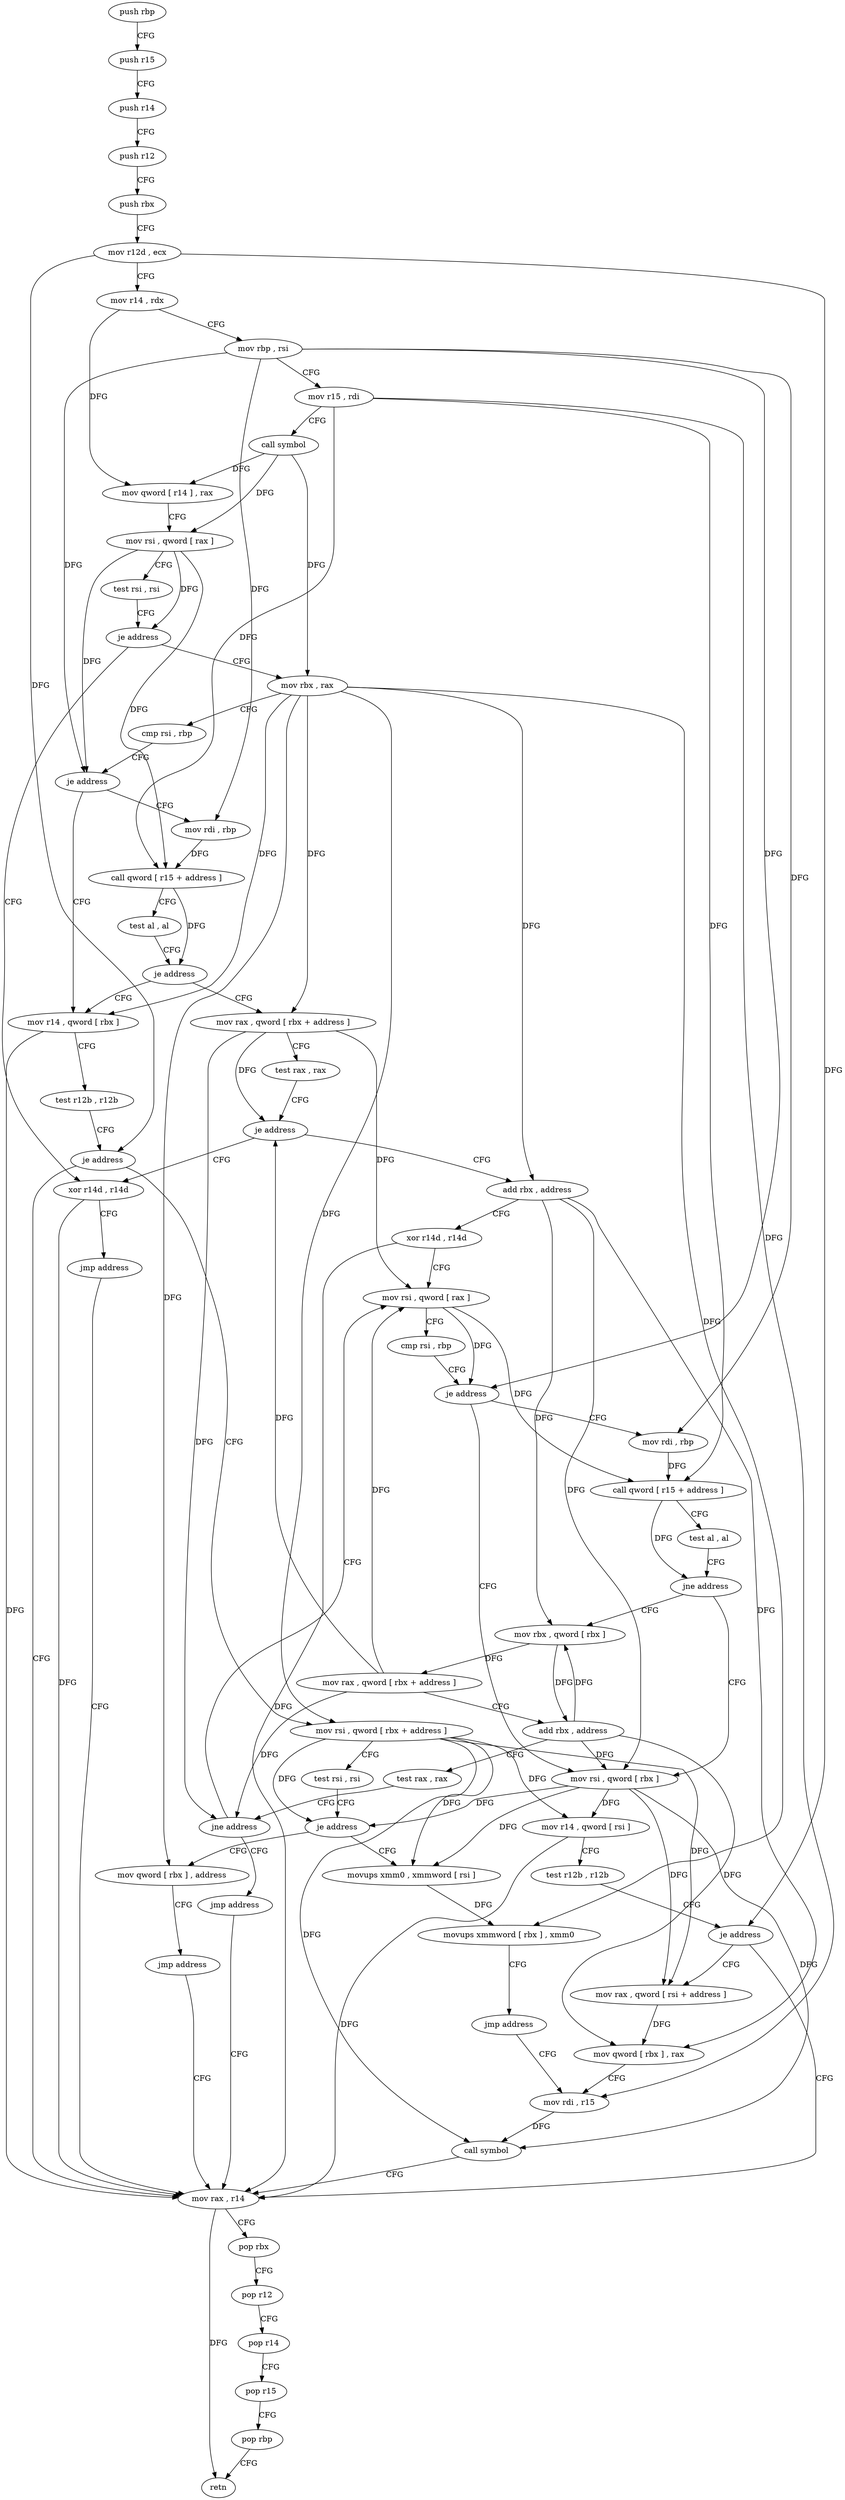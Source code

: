 digraph "func" {
"4222496" [label = "push rbp" ]
"4222497" [label = "push r15" ]
"4222499" [label = "push r14" ]
"4222501" [label = "push r12" ]
"4222503" [label = "push rbx" ]
"4222504" [label = "mov r12d , ecx" ]
"4222507" [label = "mov r14 , rdx" ]
"4222510" [label = "mov rbp , rsi" ]
"4222513" [label = "mov r15 , rdi" ]
"4222516" [label = "call symbol" ]
"4222521" [label = "mov qword [ r14 ] , rax" ]
"4222524" [label = "mov rsi , qword [ rax ]" ]
"4222527" [label = "test rsi , rsi" ]
"4222530" [label = "je address" ]
"4222629" [label = "xor r14d , r14d" ]
"4222532" [label = "mov rbx , rax" ]
"4222632" [label = "jmp address" ]
"4222669" [label = "mov rax , r14" ]
"4222535" [label = "cmp rsi , rbp" ]
"4222538" [label = "je address" ]
"4222551" [label = "mov r14 , qword [ rbx ]" ]
"4222540" [label = "mov rdi , rbp" ]
"4222672" [label = "pop rbx" ]
"4222673" [label = "pop r12" ]
"4222675" [label = "pop r14" ]
"4222677" [label = "pop r15" ]
"4222679" [label = "pop rbp" ]
"4222680" [label = "retn" ]
"4222554" [label = "test r12b , r12b" ]
"4222557" [label = "je address" ]
"4222559" [label = "mov rsi , qword [ rbx + address ]" ]
"4222543" [label = "call qword [ r15 + address ]" ]
"4222547" [label = "test al , al" ]
"4222549" [label = "je address" ]
"4222576" [label = "mov rax , qword [ rbx + address ]" ]
"4222563" [label = "test rsi , rsi" ]
"4222566" [label = "je address" ]
"4222634" [label = "mov qword [ rbx ] , address" ]
"4222568" [label = "movups xmm0 , xmmword [ rsi ]" ]
"4222580" [label = "test rax , rax" ]
"4222583" [label = "je address" ]
"4222585" [label = "add rbx , address" ]
"4222641" [label = "jmp address" ]
"4222571" [label = "movups xmmword [ rbx ] , xmm0" ]
"4222574" [label = "jmp address" ]
"4222661" [label = "mov rdi , r15" ]
"4222589" [label = "xor r14d , r14d" ]
"4222592" [label = "mov rsi , qword [ rax ]" ]
"4222664" [label = "call symbol" ]
"4222643" [label = "mov rsi , qword [ rbx ]" ]
"4222646" [label = "mov r14 , qword [ rsi ]" ]
"4222649" [label = "test r12b , r12b" ]
"4222652" [label = "je address" ]
"4222654" [label = "mov rax , qword [ rsi + address ]" ]
"4222600" [label = "mov rdi , rbp" ]
"4222603" [label = "call qword [ r15 + address ]" ]
"4222607" [label = "test al , al" ]
"4222609" [label = "jne address" ]
"4222611" [label = "mov rbx , qword [ rbx ]" ]
"4222658" [label = "mov qword [ rbx ] , rax" ]
"4222614" [label = "mov rax , qword [ rbx + address ]" ]
"4222618" [label = "add rbx , address" ]
"4222622" [label = "test rax , rax" ]
"4222625" [label = "jne address" ]
"4222627" [label = "jmp address" ]
"4222595" [label = "cmp rsi , rbp" ]
"4222598" [label = "je address" ]
"4222496" -> "4222497" [ label = "CFG" ]
"4222497" -> "4222499" [ label = "CFG" ]
"4222499" -> "4222501" [ label = "CFG" ]
"4222501" -> "4222503" [ label = "CFG" ]
"4222503" -> "4222504" [ label = "CFG" ]
"4222504" -> "4222507" [ label = "CFG" ]
"4222504" -> "4222557" [ label = "DFG" ]
"4222504" -> "4222652" [ label = "DFG" ]
"4222507" -> "4222510" [ label = "CFG" ]
"4222507" -> "4222521" [ label = "DFG" ]
"4222510" -> "4222513" [ label = "CFG" ]
"4222510" -> "4222538" [ label = "DFG" ]
"4222510" -> "4222540" [ label = "DFG" ]
"4222510" -> "4222598" [ label = "DFG" ]
"4222510" -> "4222600" [ label = "DFG" ]
"4222513" -> "4222516" [ label = "CFG" ]
"4222513" -> "4222543" [ label = "DFG" ]
"4222513" -> "4222661" [ label = "DFG" ]
"4222513" -> "4222603" [ label = "DFG" ]
"4222516" -> "4222521" [ label = "DFG" ]
"4222516" -> "4222524" [ label = "DFG" ]
"4222516" -> "4222532" [ label = "DFG" ]
"4222521" -> "4222524" [ label = "CFG" ]
"4222524" -> "4222527" [ label = "CFG" ]
"4222524" -> "4222530" [ label = "DFG" ]
"4222524" -> "4222538" [ label = "DFG" ]
"4222524" -> "4222543" [ label = "DFG" ]
"4222527" -> "4222530" [ label = "CFG" ]
"4222530" -> "4222629" [ label = "CFG" ]
"4222530" -> "4222532" [ label = "CFG" ]
"4222629" -> "4222632" [ label = "CFG" ]
"4222629" -> "4222669" [ label = "DFG" ]
"4222532" -> "4222535" [ label = "CFG" ]
"4222532" -> "4222551" [ label = "DFG" ]
"4222532" -> "4222559" [ label = "DFG" ]
"4222532" -> "4222576" [ label = "DFG" ]
"4222532" -> "4222634" [ label = "DFG" ]
"4222532" -> "4222571" [ label = "DFG" ]
"4222532" -> "4222585" [ label = "DFG" ]
"4222632" -> "4222669" [ label = "CFG" ]
"4222669" -> "4222672" [ label = "CFG" ]
"4222669" -> "4222680" [ label = "DFG" ]
"4222535" -> "4222538" [ label = "CFG" ]
"4222538" -> "4222551" [ label = "CFG" ]
"4222538" -> "4222540" [ label = "CFG" ]
"4222551" -> "4222554" [ label = "CFG" ]
"4222551" -> "4222669" [ label = "DFG" ]
"4222540" -> "4222543" [ label = "DFG" ]
"4222672" -> "4222673" [ label = "CFG" ]
"4222673" -> "4222675" [ label = "CFG" ]
"4222675" -> "4222677" [ label = "CFG" ]
"4222677" -> "4222679" [ label = "CFG" ]
"4222679" -> "4222680" [ label = "CFG" ]
"4222554" -> "4222557" [ label = "CFG" ]
"4222557" -> "4222669" [ label = "CFG" ]
"4222557" -> "4222559" [ label = "CFG" ]
"4222559" -> "4222563" [ label = "CFG" ]
"4222559" -> "4222566" [ label = "DFG" ]
"4222559" -> "4222568" [ label = "DFG" ]
"4222559" -> "4222664" [ label = "DFG" ]
"4222559" -> "4222646" [ label = "DFG" ]
"4222559" -> "4222654" [ label = "DFG" ]
"4222543" -> "4222547" [ label = "CFG" ]
"4222543" -> "4222549" [ label = "DFG" ]
"4222547" -> "4222549" [ label = "CFG" ]
"4222549" -> "4222576" [ label = "CFG" ]
"4222549" -> "4222551" [ label = "CFG" ]
"4222576" -> "4222580" [ label = "CFG" ]
"4222576" -> "4222583" [ label = "DFG" ]
"4222576" -> "4222592" [ label = "DFG" ]
"4222576" -> "4222625" [ label = "DFG" ]
"4222563" -> "4222566" [ label = "CFG" ]
"4222566" -> "4222634" [ label = "CFG" ]
"4222566" -> "4222568" [ label = "CFG" ]
"4222634" -> "4222641" [ label = "CFG" ]
"4222568" -> "4222571" [ label = "DFG" ]
"4222580" -> "4222583" [ label = "CFG" ]
"4222583" -> "4222629" [ label = "CFG" ]
"4222583" -> "4222585" [ label = "CFG" ]
"4222585" -> "4222589" [ label = "CFG" ]
"4222585" -> "4222643" [ label = "DFG" ]
"4222585" -> "4222658" [ label = "DFG" ]
"4222585" -> "4222611" [ label = "DFG" ]
"4222641" -> "4222669" [ label = "CFG" ]
"4222571" -> "4222574" [ label = "CFG" ]
"4222574" -> "4222661" [ label = "CFG" ]
"4222661" -> "4222664" [ label = "DFG" ]
"4222589" -> "4222592" [ label = "CFG" ]
"4222589" -> "4222669" [ label = "DFG" ]
"4222592" -> "4222595" [ label = "CFG" ]
"4222592" -> "4222598" [ label = "DFG" ]
"4222592" -> "4222603" [ label = "DFG" ]
"4222664" -> "4222669" [ label = "CFG" ]
"4222643" -> "4222646" [ label = "DFG" ]
"4222643" -> "4222566" [ label = "DFG" ]
"4222643" -> "4222568" [ label = "DFG" ]
"4222643" -> "4222664" [ label = "DFG" ]
"4222643" -> "4222654" [ label = "DFG" ]
"4222646" -> "4222649" [ label = "CFG" ]
"4222646" -> "4222669" [ label = "DFG" ]
"4222649" -> "4222652" [ label = "CFG" ]
"4222652" -> "4222669" [ label = "CFG" ]
"4222652" -> "4222654" [ label = "CFG" ]
"4222654" -> "4222658" [ label = "DFG" ]
"4222600" -> "4222603" [ label = "DFG" ]
"4222603" -> "4222607" [ label = "CFG" ]
"4222603" -> "4222609" [ label = "DFG" ]
"4222607" -> "4222609" [ label = "CFG" ]
"4222609" -> "4222643" [ label = "CFG" ]
"4222609" -> "4222611" [ label = "CFG" ]
"4222611" -> "4222614" [ label = "DFG" ]
"4222611" -> "4222618" [ label = "DFG" ]
"4222658" -> "4222661" [ label = "CFG" ]
"4222614" -> "4222618" [ label = "CFG" ]
"4222614" -> "4222583" [ label = "DFG" ]
"4222614" -> "4222592" [ label = "DFG" ]
"4222614" -> "4222625" [ label = "DFG" ]
"4222618" -> "4222622" [ label = "CFG" ]
"4222618" -> "4222643" [ label = "DFG" ]
"4222618" -> "4222611" [ label = "DFG" ]
"4222618" -> "4222658" [ label = "DFG" ]
"4222622" -> "4222625" [ label = "CFG" ]
"4222625" -> "4222592" [ label = "CFG" ]
"4222625" -> "4222627" [ label = "CFG" ]
"4222627" -> "4222669" [ label = "CFG" ]
"4222595" -> "4222598" [ label = "CFG" ]
"4222598" -> "4222643" [ label = "CFG" ]
"4222598" -> "4222600" [ label = "CFG" ]
}
